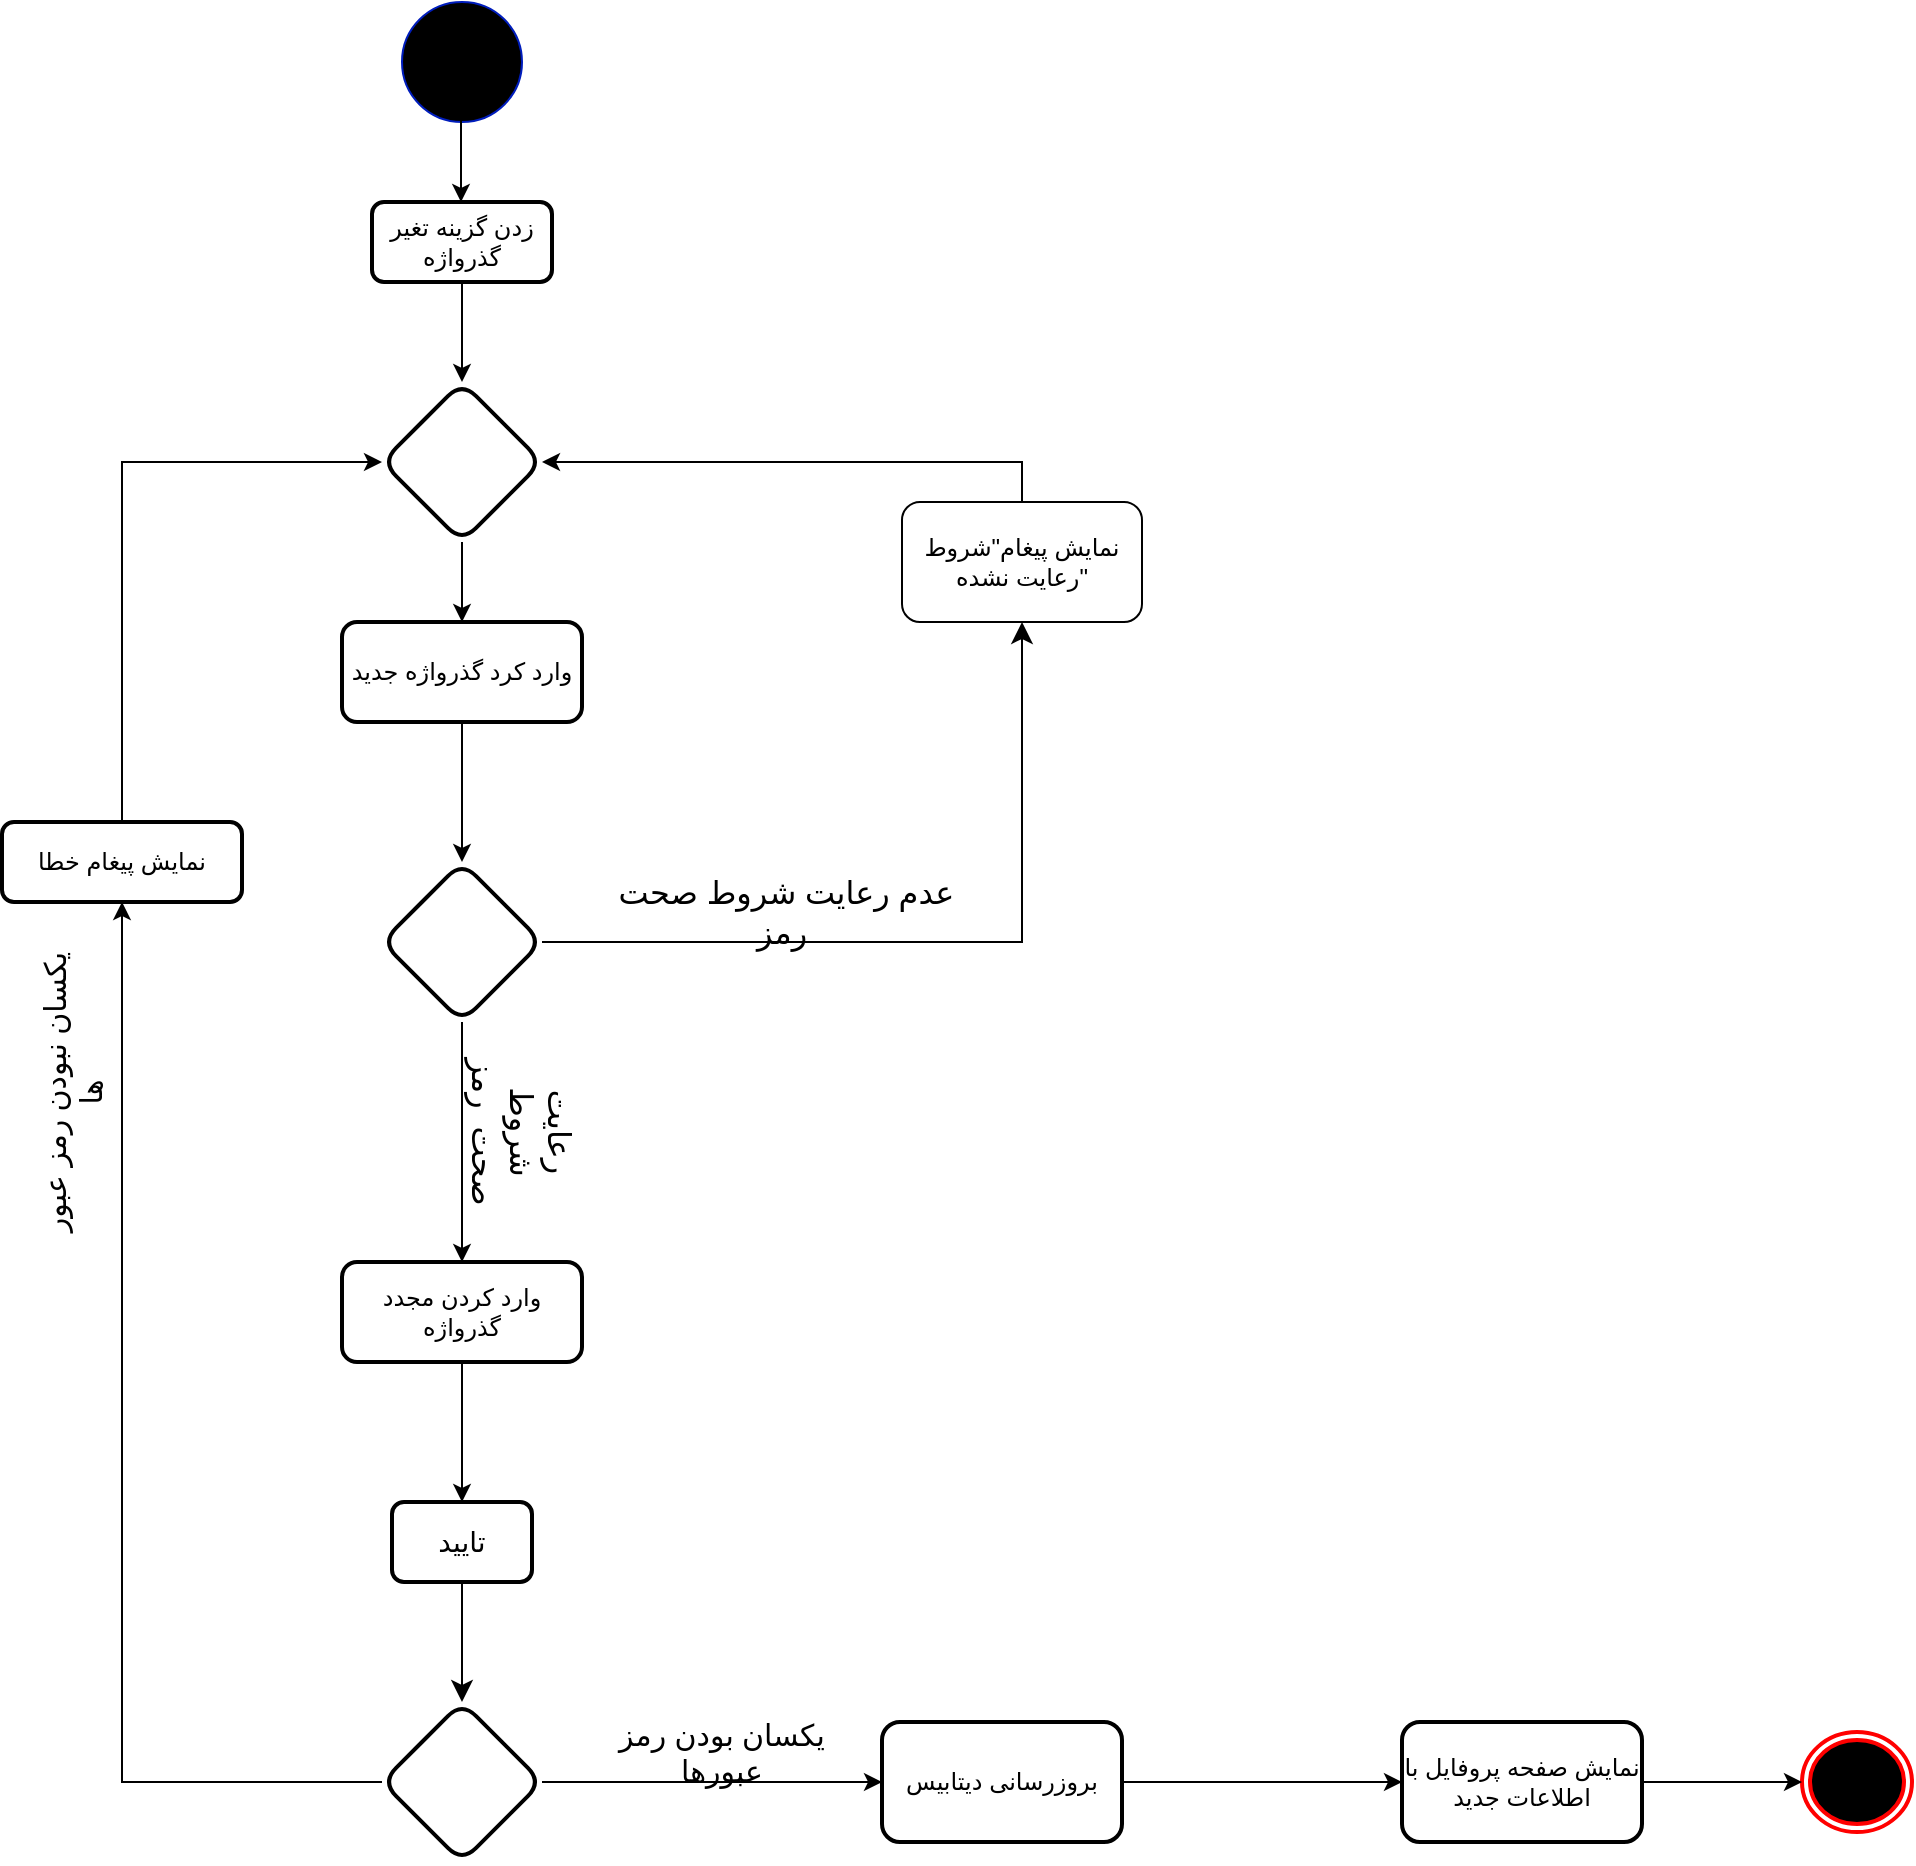<mxfile version="20.8.11" type="device"><diagram id="0fzVC1D2UZSMkBmPTRor" name="‫صفحه - 1‬"><mxGraphModel dx="1235" dy="684" grid="1" gridSize="10" guides="1" tooltips="1" connect="1" arrows="1" fold="1" page="1" pageScale="1" pageWidth="827" pageHeight="1169" math="0" shadow="0"><root><mxCell id="0"/><mxCell id="1" parent="0"/><mxCell id="pb3DeZ6l8-f0LDUaV6-K-1" value="" style="verticalLabelPosition=bottom;verticalAlign=top;html=1;shape=mxgraph.flowchart.on-page_reference;fillColor=#000000;fontColor=#ffffff;strokeColor=#001DBC;" parent="1" vertex="1"><mxGeometry x="260" y="20" width="60" height="60" as="geometry"/></mxCell><mxCell id="pb3DeZ6l8-f0LDUaV6-K-32" value="" style="endArrow=classic;html=1;rounded=0;fontSize=11;" parent="1" edge="1"><mxGeometry x="-1" y="144" width="50" height="50" relative="1" as="geometry"><mxPoint x="289.5" y="70" as="sourcePoint"/><mxPoint x="289.5" y="120" as="targetPoint"/><Array as="points"><mxPoint x="289.5" y="80"/><mxPoint x="289.5" y="112"/></Array><mxPoint x="-24" y="-80" as="offset"/></mxGeometry></mxCell><mxCell id="pb3DeZ6l8-f0LDUaV6-K-40" value="" style="ellipse;html=1;shape=endState;fillColor=#000000;strokeColor=#ff0000;strokeWidth=2;fontSize=14;" parent="1" vertex="1"><mxGeometry x="960" y="885" width="55" height="50" as="geometry"/></mxCell><mxCell id="pb3DeZ6l8-f0LDUaV6-K-108" value="" style="edgeStyle=orthogonalEdgeStyle;rounded=0;orthogonalLoop=1;jettySize=auto;html=1;" parent="1" source="pb3DeZ6l8-f0LDUaV6-K-45" target="pb3DeZ6l8-f0LDUaV6-K-107" edge="1"><mxGeometry relative="1" as="geometry"/></mxCell><mxCell id="pb3DeZ6l8-f0LDUaV6-K-45" value="زدن گزینه تغیر گذرواژه" style="rounded=1;whiteSpace=wrap;html=1;strokeWidth=2;" parent="1" vertex="1"><mxGeometry x="245" y="120" width="90" height="40" as="geometry"/></mxCell><mxCell id="l-0h6_5eSUrHyO6DmB76-12" style="edgeStyle=orthogonalEdgeStyle;rounded=0;orthogonalLoop=1;jettySize=auto;html=1;exitX=1;exitY=0.5;exitDx=0;exitDy=0;entryX=0;entryY=0.5;entryDx=0;entryDy=0;" parent="1" source="pb3DeZ6l8-f0LDUaV6-K-73" target="pb3DeZ6l8-f0LDUaV6-K-40" edge="1"><mxGeometry relative="1" as="geometry"/></mxCell><mxCell id="pb3DeZ6l8-f0LDUaV6-K-73" value="نمایش صفحه پروفایل با اطلاعات جدید" style="whiteSpace=wrap;html=1;rounded=1;strokeWidth=2;" parent="1" vertex="1"><mxGeometry x="760" y="880" width="120" height="60" as="geometry"/></mxCell><mxCell id="pb3DeZ6l8-f0LDUaV6-K-87" value="" style="edgeStyle=orthogonalEdgeStyle;rounded=0;orthogonalLoop=1;jettySize=auto;html=1;" parent="1" source="pb3DeZ6l8-f0LDUaV6-K-85" edge="1"><mxGeometry relative="1" as="geometry"><mxPoint x="290.0" y="450" as="targetPoint"/></mxGeometry></mxCell><mxCell id="pb3DeZ6l8-f0LDUaV6-K-85" value="وارد کرد گذرواژه جدید" style="whiteSpace=wrap;html=1;rounded=1;strokeWidth=2;" parent="1" vertex="1"><mxGeometry x="230" y="330" width="120" height="50" as="geometry"/></mxCell><mxCell id="l-0h6_5eSUrHyO6DmB76-11" style="edgeStyle=orthogonalEdgeStyle;rounded=0;orthogonalLoop=1;jettySize=auto;html=1;exitX=1;exitY=0.5;exitDx=0;exitDy=0;entryX=0;entryY=0.5;entryDx=0;entryDy=0;" parent="1" source="pb3DeZ6l8-f0LDUaV6-K-88" target="pb3DeZ6l8-f0LDUaV6-K-73" edge="1"><mxGeometry relative="1" as="geometry"/></mxCell><mxCell id="pb3DeZ6l8-f0LDUaV6-K-88" value="بروزرسانی دیتابیس" style="whiteSpace=wrap;html=1;rounded=1;strokeWidth=2;" parent="1" vertex="1"><mxGeometry x="500" y="880" width="120" height="60" as="geometry"/></mxCell><mxCell id="juUR8DIkW6cLaW6OjHJX-2" style="edgeStyle=none;curved=1;rounded=0;orthogonalLoop=1;jettySize=auto;html=1;exitX=0.5;exitY=1;exitDx=0;exitDy=0;fontSize=12;startSize=8;endSize=8;" parent="1" source="l-0h6_5eSUrHyO6DmB76-2" target="juUR8DIkW6cLaW6OjHJX-1" edge="1"><mxGeometry relative="1" as="geometry"><mxPoint x="330.0" y="640" as="sourcePoint"/></mxGeometry></mxCell><mxCell id="pb3DeZ6l8-f0LDUaV6-K-109" style="edgeStyle=orthogonalEdgeStyle;rounded=0;orthogonalLoop=1;jettySize=auto;html=1;exitX=0.5;exitY=1;exitDx=0;exitDy=0;entryX=0.5;entryY=0;entryDx=0;entryDy=0;" parent="1" source="pb3DeZ6l8-f0LDUaV6-K-107" target="pb3DeZ6l8-f0LDUaV6-K-85" edge="1"><mxGeometry relative="1" as="geometry"/></mxCell><mxCell id="pb3DeZ6l8-f0LDUaV6-K-107" value="" style="rhombus;whiteSpace=wrap;html=1;rounded=1;strokeWidth=2;" parent="1" vertex="1"><mxGeometry x="250" y="210" width="80" height="80" as="geometry"/></mxCell><mxCell id="pb3DeZ6l8-f0LDUaV6-K-115" value="&lt;font style=&quot;font-size: 15px;&quot;&gt;یکسان نبودن رمز عبور ها&lt;/font&gt;" style="text;html=1;strokeColor=none;fillColor=none;align=center;verticalAlign=middle;whiteSpace=wrap;rounded=0;rotation=-90;" parent="1" vertex="1"><mxGeometry x="20" y="550" width="150" height="30" as="geometry"/></mxCell><mxCell id="pb3DeZ6l8-f0LDUaV6-K-116" value="یکسان بودن رمز عبورها" style="text;html=1;strokeColor=none;fillColor=none;align=center;verticalAlign=middle;whiteSpace=wrap;rounded=0;fontSize=15;" parent="1" vertex="1"><mxGeometry x="350" y="880" width="140" height="30" as="geometry"/></mxCell><mxCell id="pb3DeZ6l8-f0LDUaV6-K-121" style="edgeStyle=orthogonalEdgeStyle;rounded=0;orthogonalLoop=1;jettySize=auto;html=1;exitX=0.5;exitY=0;exitDx=0;exitDy=0;entryX=0;entryY=0.5;entryDx=0;entryDy=0;fontSize=15;" parent="1" source="pb3DeZ6l8-f0LDUaV6-K-119" target="pb3DeZ6l8-f0LDUaV6-K-107" edge="1"><mxGeometry relative="1" as="geometry"/></mxCell><mxCell id="pb3DeZ6l8-f0LDUaV6-K-119" value="نمایش پیغام خطا" style="whiteSpace=wrap;html=1;rounded=1;strokeWidth=2;" parent="1" vertex="1"><mxGeometry x="60" y="430" width="120" height="40" as="geometry"/></mxCell><mxCell id="juUR8DIkW6cLaW6OjHJX-6" style="edgeStyle=elbowEdgeStyle;rounded=0;orthogonalLoop=1;jettySize=auto;html=1;exitX=1;exitY=0.5;exitDx=0;exitDy=0;entryX=0.5;entryY=1;entryDx=0;entryDy=0;fontSize=12;startSize=8;endSize=8;elbow=vertical;" parent="1" source="l-0h6_5eSUrHyO6DmB76-6" target="IyEKwLol5gc9H3RVzx2q-1" edge="1"><mxGeometry relative="1" as="geometry"><Array as="points"><mxPoint x="480" y="490"/><mxPoint x="570" y="360"/><mxPoint x="590" y="460"/><mxPoint x="540" y="260"/><mxPoint x="540" y="310"/><mxPoint x="560" y="300"/><mxPoint x="590" y="350"/></Array></mxGeometry></mxCell><mxCell id="l-0h6_5eSUrHyO6DmB76-8" style="edgeStyle=orthogonalEdgeStyle;rounded=0;orthogonalLoop=1;jettySize=auto;html=1;exitX=0;exitY=0.5;exitDx=0;exitDy=0;entryX=0.5;entryY=1;entryDx=0;entryDy=0;" parent="1" source="juUR8DIkW6cLaW6OjHJX-1" target="pb3DeZ6l8-f0LDUaV6-K-119" edge="1"><mxGeometry relative="1" as="geometry"/></mxCell><mxCell id="l-0h6_5eSUrHyO6DmB76-10" style="edgeStyle=orthogonalEdgeStyle;rounded=0;orthogonalLoop=1;jettySize=auto;html=1;exitX=1;exitY=0.5;exitDx=0;exitDy=0;entryX=0;entryY=0.5;entryDx=0;entryDy=0;" parent="1" source="juUR8DIkW6cLaW6OjHJX-1" target="pb3DeZ6l8-f0LDUaV6-K-88" edge="1"><mxGeometry relative="1" as="geometry"/></mxCell><mxCell id="juUR8DIkW6cLaW6OjHJX-1" value="" style="rhombus;whiteSpace=wrap;html=1;rounded=1;strokeWidth=2;fontSize=16;" parent="1" vertex="1"><mxGeometry x="250" y="870" width="80" height="80" as="geometry"/></mxCell><mxCell id="juUR8DIkW6cLaW6OjHJX-4" value="رعایت شروط صحت&amp;nbsp; رمز" style="text;html=1;strokeColor=none;fillColor=none;align=center;verticalAlign=middle;whiteSpace=wrap;rounded=0;fontSize=16;rotation=90;" parent="1" vertex="1"><mxGeometry x="280" y="570" width="80" height="30" as="geometry"/></mxCell><mxCell id="juUR8DIkW6cLaW6OjHJX-8" value="عدم رعایت شروط صحت&amp;nbsp; رمز" style="text;html=1;strokeColor=none;fillColor=none;align=center;verticalAlign=middle;whiteSpace=wrap;rounded=0;fontSize=16;rotation=0;" parent="1" vertex="1"><mxGeometry x="360" y="460" width="180" height="30" as="geometry"/></mxCell><mxCell id="IyEKwLol5gc9H3RVzx2q-2" style="edgeStyle=orthogonalEdgeStyle;rounded=0;orthogonalLoop=1;jettySize=auto;html=1;exitX=0.5;exitY=0;exitDx=0;exitDy=0;" parent="1" source="IyEKwLol5gc9H3RVzx2q-1" target="pb3DeZ6l8-f0LDUaV6-K-107" edge="1"><mxGeometry relative="1" as="geometry"/></mxCell><mxCell id="IyEKwLol5gc9H3RVzx2q-1" value="نمایش پیغام&quot;شروط رعایت نشده&quot;" style="rounded=1;whiteSpace=wrap;html=1;" parent="1" vertex="1"><mxGeometry x="510" y="270" width="120" height="60" as="geometry"/></mxCell><mxCell id="l-0h6_5eSUrHyO6DmB76-2" value="&lt;font style=&quot;font-size: 14px;&quot;&gt;تایید&lt;/font&gt;" style="whiteSpace=wrap;html=1;rounded=1;strokeWidth=2;" parent="1" vertex="1"><mxGeometry x="255" y="770" width="70" height="40" as="geometry"/></mxCell><mxCell id="l-0h6_5eSUrHyO6DmB76-3" style="edgeStyle=orthogonalEdgeStyle;rounded=0;orthogonalLoop=1;jettySize=auto;html=1;exitX=0.5;exitY=1;exitDx=0;exitDy=0;fontSize=14;" parent="1" source="l-0h6_5eSUrHyO6DmB76-2" target="l-0h6_5eSUrHyO6DmB76-2" edge="1"><mxGeometry relative="1" as="geometry"/></mxCell><mxCell id="l-0h6_5eSUrHyO6DmB76-4" style="edgeStyle=orthogonalEdgeStyle;rounded=0;orthogonalLoop=1;jettySize=auto;html=1;exitX=0.5;exitY=1;exitDx=0;exitDy=0;entryX=0.5;entryY=0;entryDx=0;entryDy=0;" parent="1" source="l-0h6_5eSUrHyO6DmB76-5" target="l-0h6_5eSUrHyO6DmB76-2" edge="1"><mxGeometry relative="1" as="geometry"/></mxCell><mxCell id="l-0h6_5eSUrHyO6DmB76-5" value="وارد کردن مجدد گذرواژه" style="whiteSpace=wrap;html=1;rounded=1;strokeWidth=2;" parent="1" vertex="1"><mxGeometry x="230" y="650" width="120" height="50" as="geometry"/></mxCell><mxCell id="l-0h6_5eSUrHyO6DmB76-7" style="edgeStyle=orthogonalEdgeStyle;rounded=0;orthogonalLoop=1;jettySize=auto;html=1;exitX=0.5;exitY=1;exitDx=0;exitDy=0;entryX=0.5;entryY=0;entryDx=0;entryDy=0;" parent="1" source="l-0h6_5eSUrHyO6DmB76-6" target="l-0h6_5eSUrHyO6DmB76-5" edge="1"><mxGeometry relative="1" as="geometry"/></mxCell><mxCell id="l-0h6_5eSUrHyO6DmB76-6" value="" style="rhombus;whiteSpace=wrap;html=1;rounded=1;strokeWidth=2;" parent="1" vertex="1"><mxGeometry x="250" y="450" width="80" height="80" as="geometry"/></mxCell></root></mxGraphModel></diagram></mxfile>